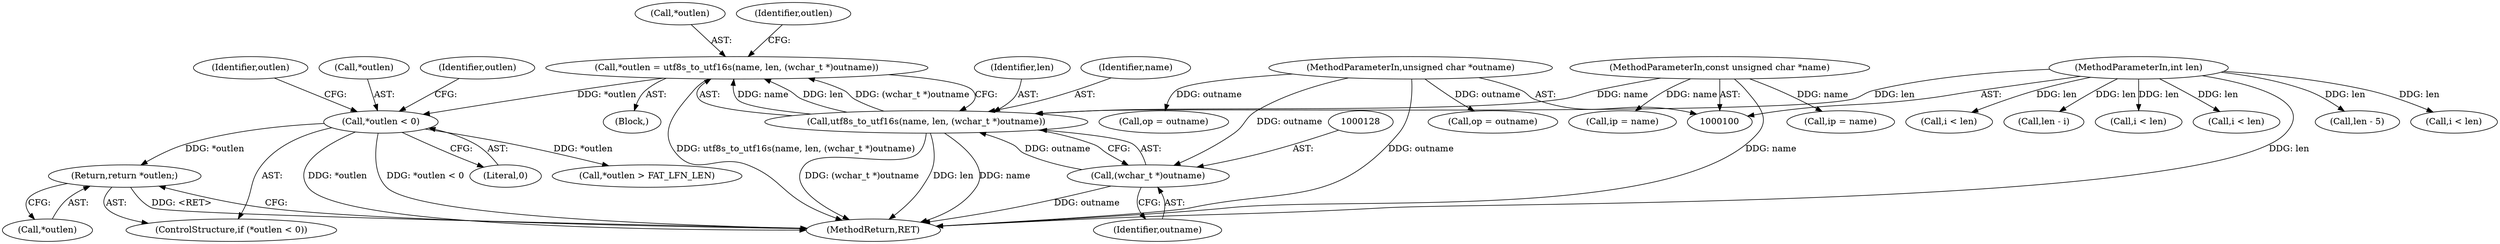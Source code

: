 digraph "0_linux_0720a06a7518c9d0c0125bd5d1f3b6264c55c3dd_0@pointer" {
"1000135" [label="(Return,return *outlen;)"];
"1000131" [label="(Call,*outlen < 0)"];
"1000121" [label="(Call,*outlen = utf8s_to_utf16s(name, len, (wchar_t *)outname))"];
"1000124" [label="(Call,utf8s_to_utf16s(name, len, (wchar_t *)outname))"];
"1000101" [label="(MethodParameterIn,const unsigned char *name)"];
"1000102" [label="(MethodParameterIn,int len)"];
"1000127" [label="(Call,(wchar_t *)outname)"];
"1000103" [label="(MethodParameterIn,unsigned char *outname)"];
"1000127" [label="(Call,(wchar_t *)outname)"];
"1000203" [label="(Call,len - 5)"];
"1000122" [label="(Call,*outlen)"];
"1000180" [label="(Call,i < len)"];
"1000102" [label="(MethodParameterIn,int len)"];
"1000384" [label="(Call,i < len)"];
"1000344" [label="(Call,ip = name)"];
"1000348" [label="(Call,op = outname)"];
"1000168" [label="(Call,ip = name)"];
"1000124" [label="(Call,utf8s_to_utf16s(name, len, (wchar_t *)outname))"];
"1000136" [label="(Call,*outlen)"];
"1000137" [label="(Identifier,outlen)"];
"1000310" [label="(Call,len - i)"];
"1000133" [label="(Identifier,outlen)"];
"1000131" [label="(Call,*outlen < 0)"];
"1000126" [label="(Identifier,len)"];
"1000130" [label="(ControlStructure,if (*outlen < 0))"];
"1000132" [label="(Call,*outlen)"];
"1000142" [label="(Identifier,outlen)"];
"1000101" [label="(MethodParameterIn,const unsigned char *name)"];
"1000129" [label="(Identifier,outname)"];
"1000455" [label="(MethodReturn,RET)"];
"1000103" [label="(MethodParameterIn,unsigned char *outname)"];
"1000125" [label="(Identifier,name)"];
"1000172" [label="(Call,op = outname)"];
"1000120" [label="(Block,)"];
"1000356" [label="(Call,i < len)"];
"1000134" [label="(Literal,0)"];
"1000135" [label="(Return,return *outlen;)"];
"1000121" [label="(Call,*outlen = utf8s_to_utf16s(name, len, (wchar_t *)outname))"];
"1000140" [label="(Call,*outlen > FAT_LFN_LEN)"];
"1000330" [label="(Call,i < len)"];
"1000135" -> "1000130"  [label="AST: "];
"1000135" -> "1000136"  [label="CFG: "];
"1000136" -> "1000135"  [label="AST: "];
"1000455" -> "1000135"  [label="CFG: "];
"1000135" -> "1000455"  [label="DDG: <RET>"];
"1000131" -> "1000135"  [label="DDG: *outlen"];
"1000131" -> "1000130"  [label="AST: "];
"1000131" -> "1000134"  [label="CFG: "];
"1000132" -> "1000131"  [label="AST: "];
"1000134" -> "1000131"  [label="AST: "];
"1000137" -> "1000131"  [label="CFG: "];
"1000142" -> "1000131"  [label="CFG: "];
"1000131" -> "1000455"  [label="DDG: *outlen"];
"1000131" -> "1000455"  [label="DDG: *outlen < 0"];
"1000121" -> "1000131"  [label="DDG: *outlen"];
"1000131" -> "1000140"  [label="DDG: *outlen"];
"1000121" -> "1000120"  [label="AST: "];
"1000121" -> "1000124"  [label="CFG: "];
"1000122" -> "1000121"  [label="AST: "];
"1000124" -> "1000121"  [label="AST: "];
"1000133" -> "1000121"  [label="CFG: "];
"1000121" -> "1000455"  [label="DDG: utf8s_to_utf16s(name, len, (wchar_t *)outname)"];
"1000124" -> "1000121"  [label="DDG: name"];
"1000124" -> "1000121"  [label="DDG: len"];
"1000124" -> "1000121"  [label="DDG: (wchar_t *)outname"];
"1000124" -> "1000127"  [label="CFG: "];
"1000125" -> "1000124"  [label="AST: "];
"1000126" -> "1000124"  [label="AST: "];
"1000127" -> "1000124"  [label="AST: "];
"1000124" -> "1000455"  [label="DDG: len"];
"1000124" -> "1000455"  [label="DDG: name"];
"1000124" -> "1000455"  [label="DDG: (wchar_t *)outname"];
"1000101" -> "1000124"  [label="DDG: name"];
"1000102" -> "1000124"  [label="DDG: len"];
"1000127" -> "1000124"  [label="DDG: outname"];
"1000101" -> "1000100"  [label="AST: "];
"1000101" -> "1000455"  [label="DDG: name"];
"1000101" -> "1000168"  [label="DDG: name"];
"1000101" -> "1000344"  [label="DDG: name"];
"1000102" -> "1000100"  [label="AST: "];
"1000102" -> "1000455"  [label="DDG: len"];
"1000102" -> "1000180"  [label="DDG: len"];
"1000102" -> "1000203"  [label="DDG: len"];
"1000102" -> "1000310"  [label="DDG: len"];
"1000102" -> "1000330"  [label="DDG: len"];
"1000102" -> "1000356"  [label="DDG: len"];
"1000102" -> "1000384"  [label="DDG: len"];
"1000127" -> "1000129"  [label="CFG: "];
"1000128" -> "1000127"  [label="AST: "];
"1000129" -> "1000127"  [label="AST: "];
"1000127" -> "1000455"  [label="DDG: outname"];
"1000103" -> "1000127"  [label="DDG: outname"];
"1000103" -> "1000100"  [label="AST: "];
"1000103" -> "1000455"  [label="DDG: outname"];
"1000103" -> "1000172"  [label="DDG: outname"];
"1000103" -> "1000348"  [label="DDG: outname"];
}

